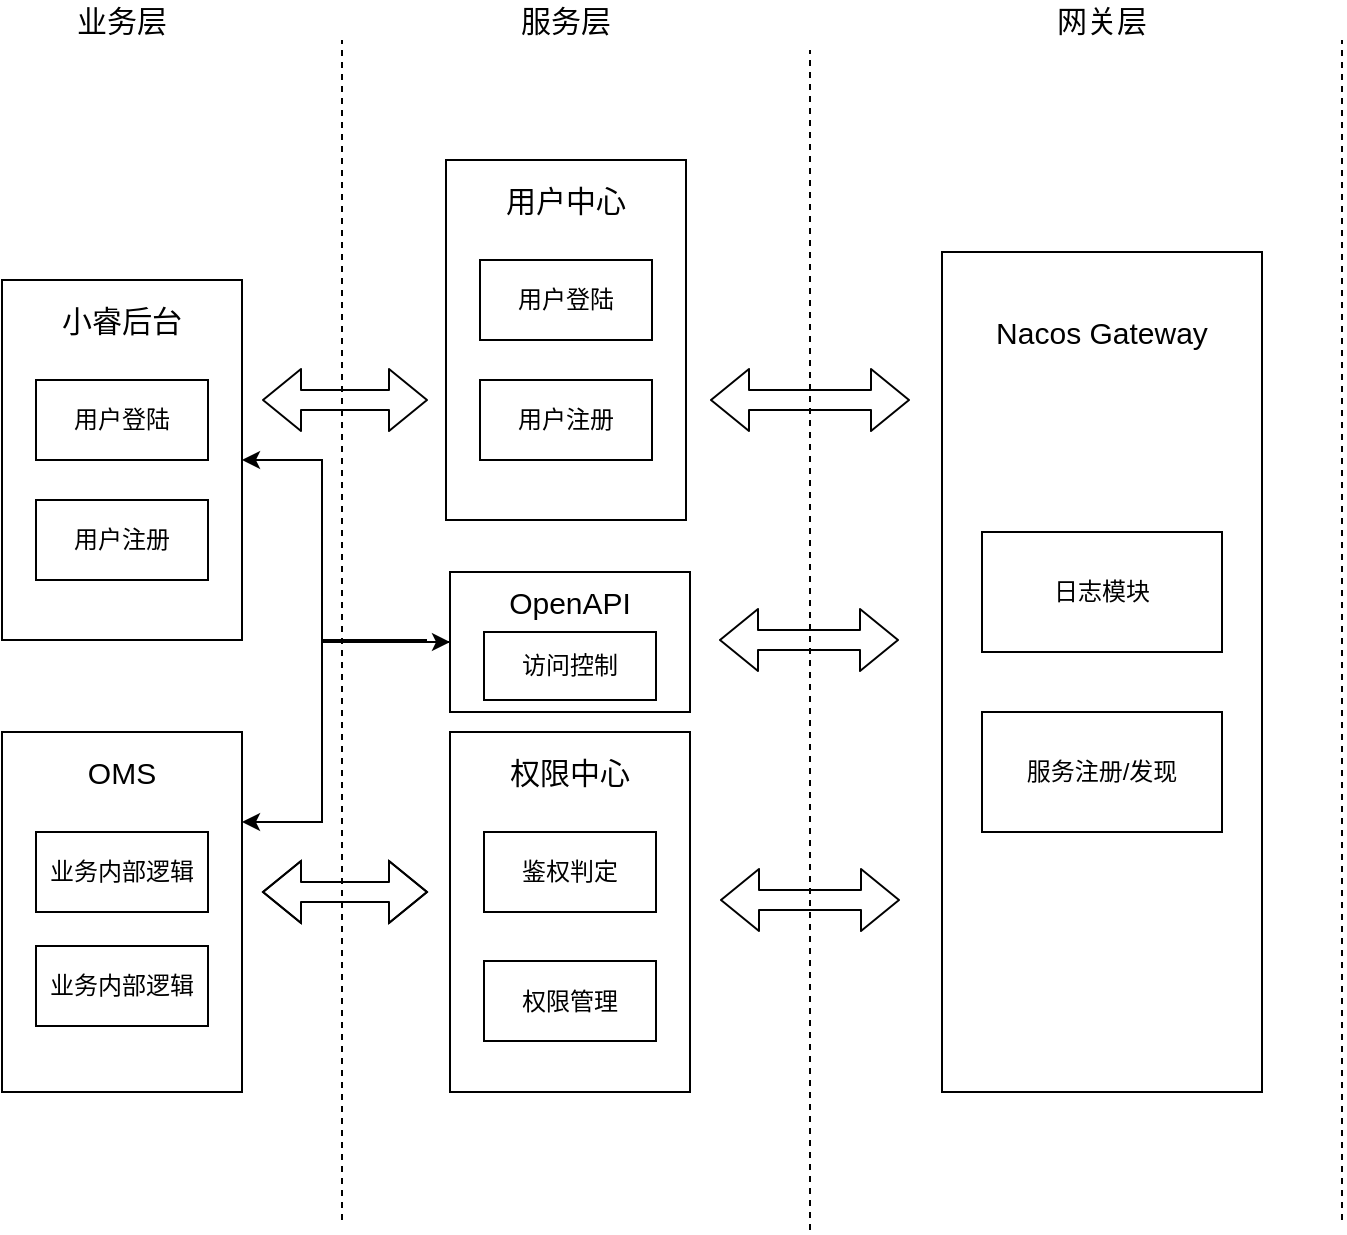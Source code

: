 <mxfile version="14.8.3" type="github">
  <diagram id="iQ3Z1asX9mmZia1s2I_d" name="Page-1">
    <mxGraphModel dx="2066" dy="1041" grid="0" gridSize="10" guides="1" tooltips="1" connect="1" arrows="1" fold="1" page="1" pageScale="1" pageWidth="827" pageHeight="1169" math="0" shadow="0">
      <root>
        <mxCell id="0" />
        <mxCell id="1" parent="0" />
        <mxCell id="eYdqMCQ-kGAduvCVtQao-1" value="" style="rounded=0;whiteSpace=wrap;html=1;" vertex="1" parent="1">
          <mxGeometry x="548" y="226" width="160" height="420" as="geometry" />
        </mxCell>
        <mxCell id="eYdqMCQ-kGAduvCVtQao-2" value="Nacos Gateway" style="text;html=1;strokeColor=none;fillColor=none;align=center;verticalAlign=middle;whiteSpace=wrap;rounded=0;fontSize=15;" vertex="1" parent="1">
          <mxGeometry x="573" y="256" width="110" height="20" as="geometry" />
        </mxCell>
        <mxCell id="eYdqMCQ-kGAduvCVtQao-3" value="日志模块" style="rounded=0;whiteSpace=wrap;html=1;" vertex="1" parent="1">
          <mxGeometry x="568" y="366" width="120" height="60" as="geometry" />
        </mxCell>
        <mxCell id="eYdqMCQ-kGAduvCVtQao-4" value="服务注册/发现" style="rounded=0;whiteSpace=wrap;html=1;" vertex="1" parent="1">
          <mxGeometry x="568" y="456" width="120" height="60" as="geometry" />
        </mxCell>
        <mxCell id="eYdqMCQ-kGAduvCVtQao-5" value="" style="rounded=0;whiteSpace=wrap;html=1;" vertex="1" parent="1">
          <mxGeometry x="300" y="180" width="120" height="180" as="geometry" />
        </mxCell>
        <mxCell id="eYdqMCQ-kGAduvCVtQao-6" value="用户中心" style="text;html=1;strokeColor=none;fillColor=none;align=center;verticalAlign=middle;whiteSpace=wrap;rounded=0;fontSize=15;" vertex="1" parent="1">
          <mxGeometry x="305" y="190" width="110" height="20" as="geometry" />
        </mxCell>
        <mxCell id="eYdqMCQ-kGAduvCVtQao-7" value="用户登陆" style="rounded=0;whiteSpace=wrap;html=1;" vertex="1" parent="1">
          <mxGeometry x="317" y="230" width="86" height="40" as="geometry" />
        </mxCell>
        <mxCell id="eYdqMCQ-kGAduvCVtQao-8" value="用户注册" style="rounded=0;whiteSpace=wrap;html=1;" vertex="1" parent="1">
          <mxGeometry x="317" y="290" width="86" height="40" as="geometry" />
        </mxCell>
        <mxCell id="eYdqMCQ-kGAduvCVtQao-9" value="" style="rounded=0;whiteSpace=wrap;html=1;" vertex="1" parent="1">
          <mxGeometry x="302" y="466" width="120" height="180" as="geometry" />
        </mxCell>
        <mxCell id="eYdqMCQ-kGAduvCVtQao-10" value="权限中心" style="text;html=1;strokeColor=none;fillColor=none;align=center;verticalAlign=middle;whiteSpace=wrap;rounded=0;fontSize=15;" vertex="1" parent="1">
          <mxGeometry x="307" y="476" width="110" height="20" as="geometry" />
        </mxCell>
        <mxCell id="eYdqMCQ-kGAduvCVtQao-11" value="鉴权判定" style="rounded=0;whiteSpace=wrap;html=1;" vertex="1" parent="1">
          <mxGeometry x="319" y="516" width="86" height="40" as="geometry" />
        </mxCell>
        <mxCell id="eYdqMCQ-kGAduvCVtQao-13" value="权限管理" style="rounded=0;whiteSpace=wrap;html=1;" vertex="1" parent="1">
          <mxGeometry x="319" y="580.5" width="86" height="40" as="geometry" />
        </mxCell>
        <mxCell id="eYdqMCQ-kGAduvCVtQao-15" value="" style="rounded=0;whiteSpace=wrap;html=1;" vertex="1" parent="1">
          <mxGeometry x="78" y="240" width="120" height="180" as="geometry" />
        </mxCell>
        <mxCell id="eYdqMCQ-kGAduvCVtQao-16" value="小睿后台" style="text;html=1;strokeColor=none;fillColor=none;align=center;verticalAlign=middle;whiteSpace=wrap;rounded=0;fontSize=15;" vertex="1" parent="1">
          <mxGeometry x="83" y="250" width="110" height="20" as="geometry" />
        </mxCell>
        <mxCell id="eYdqMCQ-kGAduvCVtQao-17" value="用户登陆" style="rounded=0;whiteSpace=wrap;html=1;" vertex="1" parent="1">
          <mxGeometry x="95" y="290" width="86" height="40" as="geometry" />
        </mxCell>
        <mxCell id="eYdqMCQ-kGAduvCVtQao-18" value="用户注册" style="rounded=0;whiteSpace=wrap;html=1;" vertex="1" parent="1">
          <mxGeometry x="95" y="350" width="86" height="40" as="geometry" />
        </mxCell>
        <mxCell id="eYdqMCQ-kGAduvCVtQao-31" value="" style="shape=flexArrow;endArrow=classic;startArrow=classic;html=1;fontSize=15;" edge="1" parent="1">
          <mxGeometry width="100" height="100" relative="1" as="geometry">
            <mxPoint x="437" y="550" as="sourcePoint" />
            <mxPoint x="527" y="550" as="targetPoint" />
          </mxGeometry>
        </mxCell>
        <mxCell id="eYdqMCQ-kGAduvCVtQao-32" value="" style="shape=flexArrow;endArrow=classic;startArrow=classic;html=1;fontSize=15;" edge="1" parent="1">
          <mxGeometry width="100" height="100" relative="1" as="geometry">
            <mxPoint x="432" y="300" as="sourcePoint" />
            <mxPoint x="532" y="300" as="targetPoint" />
          </mxGeometry>
        </mxCell>
        <mxCell id="eYdqMCQ-kGAduvCVtQao-33" value="" style="shape=flexArrow;endArrow=classic;startArrow=classic;html=1;fontSize=15;" edge="1" parent="1">
          <mxGeometry width="100" height="100" relative="1" as="geometry">
            <mxPoint x="208" y="300" as="sourcePoint" />
            <mxPoint x="291" y="300" as="targetPoint" />
          </mxGeometry>
        </mxCell>
        <mxCell id="eYdqMCQ-kGAduvCVtQao-34" value="" style="endArrow=none;dashed=1;html=1;fontSize=15;" edge="1" parent="1">
          <mxGeometry width="50" height="50" relative="1" as="geometry">
            <mxPoint x="482" y="715" as="sourcePoint" />
            <mxPoint x="482" y="125" as="targetPoint" />
          </mxGeometry>
        </mxCell>
        <mxCell id="eYdqMCQ-kGAduvCVtQao-35" value="" style="endArrow=none;dashed=1;html=1;fontSize=15;" edge="1" parent="1">
          <mxGeometry width="50" height="50" relative="1" as="geometry">
            <mxPoint x="248" y="710" as="sourcePoint" />
            <mxPoint x="248" y="120" as="targetPoint" />
          </mxGeometry>
        </mxCell>
        <mxCell id="eYdqMCQ-kGAduvCVtQao-36" value="服务层" style="text;html=1;strokeColor=none;fillColor=none;align=center;verticalAlign=middle;whiteSpace=wrap;rounded=0;fontSize=15;" vertex="1" parent="1">
          <mxGeometry x="330" y="100" width="60" height="20" as="geometry" />
        </mxCell>
        <mxCell id="eYdqMCQ-kGAduvCVtQao-37" value="网关层" style="text;html=1;strokeColor=none;fillColor=none;align=center;verticalAlign=middle;whiteSpace=wrap;rounded=0;fontSize=15;" vertex="1" parent="1">
          <mxGeometry x="598" y="100" width="60" height="20" as="geometry" />
        </mxCell>
        <mxCell id="eYdqMCQ-kGAduvCVtQao-38" value="业务层" style="text;html=1;strokeColor=none;fillColor=none;align=center;verticalAlign=middle;whiteSpace=wrap;rounded=0;fontSize=15;" vertex="1" parent="1">
          <mxGeometry x="108" y="100" width="60" height="20" as="geometry" />
        </mxCell>
        <mxCell id="eYdqMCQ-kGAduvCVtQao-56" style="edgeStyle=orthogonalEdgeStyle;rounded=0;orthogonalLoop=1;jettySize=auto;html=1;exitX=1;exitY=0.25;exitDx=0;exitDy=0;fontSize=15;startArrow=classic;startFill=1;" edge="1" parent="1" source="eYdqMCQ-kGAduvCVtQao-39" target="eYdqMCQ-kGAduvCVtQao-44">
          <mxGeometry relative="1" as="geometry">
            <Array as="points">
              <mxPoint x="238" y="511" />
              <mxPoint x="238" y="421" />
            </Array>
          </mxGeometry>
        </mxCell>
        <mxCell id="eYdqMCQ-kGAduvCVtQao-39" value="" style="rounded=0;whiteSpace=wrap;html=1;" vertex="1" parent="1">
          <mxGeometry x="78" y="466" width="120" height="180" as="geometry" />
        </mxCell>
        <mxCell id="eYdqMCQ-kGAduvCVtQao-40" value="OMS" style="text;html=1;strokeColor=none;fillColor=none;align=center;verticalAlign=middle;whiteSpace=wrap;rounded=0;fontSize=15;" vertex="1" parent="1">
          <mxGeometry x="83" y="476" width="110" height="20" as="geometry" />
        </mxCell>
        <mxCell id="eYdqMCQ-kGAduvCVtQao-41" value="业务内部逻辑" style="rounded=0;whiteSpace=wrap;html=1;" vertex="1" parent="1">
          <mxGeometry x="95" y="516" width="86" height="40" as="geometry" />
        </mxCell>
        <mxCell id="eYdqMCQ-kGAduvCVtQao-43" value="业务内部逻辑" style="rounded=0;whiteSpace=wrap;html=1;" vertex="1" parent="1">
          <mxGeometry x="95" y="573" width="86" height="40" as="geometry" />
        </mxCell>
        <mxCell id="eYdqMCQ-kGAduvCVtQao-44" value="" style="rounded=0;whiteSpace=wrap;html=1;" vertex="1" parent="1">
          <mxGeometry x="302" y="386" width="120" height="70" as="geometry" />
        </mxCell>
        <mxCell id="eYdqMCQ-kGAduvCVtQao-54" style="edgeStyle=orthogonalEdgeStyle;rounded=0;orthogonalLoop=1;jettySize=auto;html=1;fontSize=15;exitX=0;exitY=0.5;exitDx=0;exitDy=0;" edge="1" parent="1" source="eYdqMCQ-kGAduvCVtQao-44" target="eYdqMCQ-kGAduvCVtQao-15">
          <mxGeometry relative="1" as="geometry">
            <mxPoint x="290" y="415" as="sourcePoint" />
            <Array as="points">
              <mxPoint x="290" y="421" />
              <mxPoint x="290" y="420" />
              <mxPoint x="238" y="420" />
              <mxPoint x="238" y="330" />
            </Array>
          </mxGeometry>
        </mxCell>
        <mxCell id="eYdqMCQ-kGAduvCVtQao-45" value="OpenAPI" style="text;html=1;strokeColor=none;fillColor=none;align=center;verticalAlign=middle;whiteSpace=wrap;rounded=0;fontSize=15;" vertex="1" parent="1">
          <mxGeometry x="307" y="391" width="110" height="20" as="geometry" />
        </mxCell>
        <mxCell id="eYdqMCQ-kGAduvCVtQao-48" value="" style="shape=flexArrow;endArrow=classic;startArrow=classic;html=1;fontSize=15;" edge="1" parent="1">
          <mxGeometry width="100" height="100" relative="1" as="geometry">
            <mxPoint x="208" y="546" as="sourcePoint" />
            <mxPoint x="291" y="546" as="targetPoint" />
            <Array as="points">
              <mxPoint x="248" y="546" />
            </Array>
          </mxGeometry>
        </mxCell>
        <mxCell id="eYdqMCQ-kGAduvCVtQao-49" value="" style="shape=flexArrow;endArrow=classic;startArrow=classic;html=1;fontSize=15;" edge="1" parent="1">
          <mxGeometry width="100" height="100" relative="1" as="geometry">
            <mxPoint x="436.5" y="420" as="sourcePoint" />
            <mxPoint x="526.5" y="420" as="targetPoint" />
          </mxGeometry>
        </mxCell>
        <mxCell id="eYdqMCQ-kGAduvCVtQao-50" value="" style="endArrow=none;dashed=1;html=1;fontSize=15;" edge="1" parent="1">
          <mxGeometry width="50" height="50" relative="1" as="geometry">
            <mxPoint x="748" y="710" as="sourcePoint" />
            <mxPoint x="748" y="120" as="targetPoint" />
          </mxGeometry>
        </mxCell>
        <mxCell id="eYdqMCQ-kGAduvCVtQao-57" value="访问控制" style="rounded=0;whiteSpace=wrap;html=1;" vertex="1" parent="1">
          <mxGeometry x="319" y="416" width="86" height="34" as="geometry" />
        </mxCell>
      </root>
    </mxGraphModel>
  </diagram>
</mxfile>
